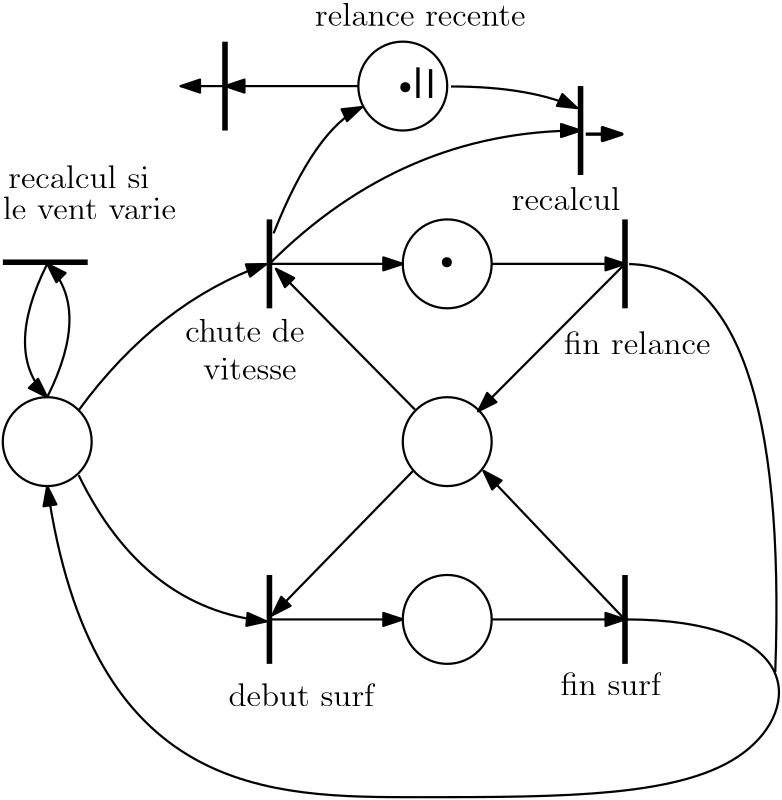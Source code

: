 <?xml version="1.0"?>
<!DOCTYPE ipe SYSTEM "ipe.dtd">
<ipe version="70206" creator="Ipe 7.2.7">
<info created="D:20170608235931" modified="D:20170609000934"/>
<ipestyle name="basic">
<symbol name="arrow/arc(spx)">
<path stroke="sym-stroke" fill="sym-stroke" pen="sym-pen">
0 0 m
-1 0.333 l
-1 -0.333 l
h
</path>
</symbol>
<symbol name="arrow/farc(spx)">
<path stroke="sym-stroke" fill="white" pen="sym-pen">
0 0 m
-1 0.333 l
-1 -0.333 l
h
</path>
</symbol>
<symbol name="arrow/ptarc(spx)">
<path stroke="sym-stroke" fill="sym-stroke" pen="sym-pen">
0 0 m
-1 0.333 l
-0.8 0 l
-1 -0.333 l
h
</path>
</symbol>
<symbol name="arrow/fptarc(spx)">
<path stroke="sym-stroke" fill="white" pen="sym-pen">
0 0 m
-1 0.333 l
-0.8 0 l
-1 -0.333 l
h
</path>
</symbol>
<symbol name="mark/circle(sx)" transformations="translations">
<path fill="sym-stroke">
0.6 0 0 0.6 0 0 e
0.4 0 0 0.4 0 0 e
</path>
</symbol>
<symbol name="mark/disk(sx)" transformations="translations">
<path fill="sym-stroke">
0.6 0 0 0.6 0 0 e
</path>
</symbol>
<symbol name="mark/fdisk(sfx)" transformations="translations">
<group>
<path fill="sym-fill">
0.5 0 0 0.5 0 0 e
</path>
<path fill="sym-stroke" fillrule="eofill">
0.6 0 0 0.6 0 0 e
0.4 0 0 0.4 0 0 e
</path>
</group>
</symbol>
<symbol name="mark/box(sx)" transformations="translations">
<path fill="sym-stroke" fillrule="eofill">
-0.6 -0.6 m
0.6 -0.6 l
0.6 0.6 l
-0.6 0.6 l
h
-0.4 -0.4 m
0.4 -0.4 l
0.4 0.4 l
-0.4 0.4 l
h
</path>
</symbol>
<symbol name="mark/square(sx)" transformations="translations">
<path fill="sym-stroke">
-0.6 -0.6 m
0.6 -0.6 l
0.6 0.6 l
-0.6 0.6 l
h
</path>
</symbol>
<symbol name="mark/fsquare(sfx)" transformations="translations">
<group>
<path fill="sym-fill">
-0.5 -0.5 m
0.5 -0.5 l
0.5 0.5 l
-0.5 0.5 l
h
</path>
<path fill="sym-stroke" fillrule="eofill">
-0.6 -0.6 m
0.6 -0.6 l
0.6 0.6 l
-0.6 0.6 l
h
-0.4 -0.4 m
0.4 -0.4 l
0.4 0.4 l
-0.4 0.4 l
h
</path>
</group>
</symbol>
<symbol name="mark/cross(sx)" transformations="translations">
<group>
<path fill="sym-stroke">
-0.43 -0.57 m
0.57 0.43 l
0.43 0.57 l
-0.57 -0.43 l
h
</path>
<path fill="sym-stroke">
-0.43 0.57 m
0.57 -0.43 l
0.43 -0.57 l
-0.57 0.43 l
h
</path>
</group>
</symbol>
<symbol name="arrow/fnormal(spx)">
<path stroke="sym-stroke" fill="white" pen="sym-pen">
0 0 m
-1 0.333 l
-1 -0.333 l
h
</path>
</symbol>
<symbol name="arrow/pointed(spx)">
<path stroke="sym-stroke" fill="sym-stroke" pen="sym-pen">
0 0 m
-1 0.333 l
-0.8 0 l
-1 -0.333 l
h
</path>
</symbol>
<symbol name="arrow/fpointed(spx)">
<path stroke="sym-stroke" fill="white" pen="sym-pen">
0 0 m
-1 0.333 l
-0.8 0 l
-1 -0.333 l
h
</path>
</symbol>
<symbol name="arrow/linear(spx)">
<path stroke="sym-stroke" pen="sym-pen">
-1 0.333 m
0 0 l
-1 -0.333 l
</path>
</symbol>
<symbol name="arrow/fdouble(spx)">
<path stroke="sym-stroke" fill="white" pen="sym-pen">
0 0 m
-1 0.333 l
-1 -0.333 l
h
-1 0 m
-2 0.333 l
-2 -0.333 l
h
</path>
</symbol>
<symbol name="arrow/double(spx)">
<path stroke="sym-stroke" fill="sym-stroke" pen="sym-pen">
0 0 m
-1 0.333 l
-1 -0.333 l
h
-1 0 m
-2 0.333 l
-2 -0.333 l
h
</path>
</symbol>
<pen name="heavier" value="0.8"/>
<pen name="fat" value="1.2"/>
<pen name="ultrafat" value="2"/>
<symbolsize name="large" value="5"/>
<symbolsize name="small" value="2"/>
<symbolsize name="tiny" value="1.1"/>
<arrowsize name="large" value="10"/>
<arrowsize name="small" value="5"/>
<arrowsize name="tiny" value="3"/>
<color name="red" value="1 0 0"/>
<color name="green" value="0 1 0"/>
<color name="blue" value="0 0 1"/>
<color name="yellow" value="1 1 0"/>
<color name="orange" value="1 0.647 0"/>
<color name="gold" value="1 0.843 0"/>
<color name="purple" value="0.627 0.125 0.941"/>
<color name="gray" value="0.745"/>
<color name="brown" value="0.647 0.165 0.165"/>
<color name="navy" value="0 0 0.502"/>
<color name="pink" value="1 0.753 0.796"/>
<color name="seagreen" value="0.18 0.545 0.341"/>
<color name="turquoise" value="0.251 0.878 0.816"/>
<color name="violet" value="0.933 0.51 0.933"/>
<color name="darkblue" value="0 0 0.545"/>
<color name="darkcyan" value="0 0.545 0.545"/>
<color name="darkgray" value="0.663"/>
<color name="darkgreen" value="0 0.392 0"/>
<color name="darkmagenta" value="0.545 0 0.545"/>
<color name="darkorange" value="1 0.549 0"/>
<color name="darkred" value="0.545 0 0"/>
<color name="lightblue" value="0.678 0.847 0.902"/>
<color name="lightcyan" value="0.878 1 1"/>
<color name="lightgray" value="0.827"/>
<color name="lightgreen" value="0.565 0.933 0.565"/>
<color name="lightyellow" value="1 1 0.878"/>
<dashstyle name="dashed" value="[4] 0"/>
<dashstyle name="dotted" value="[1 3] 0"/>
<dashstyle name="dash dotted" value="[4 2 1 2] 0"/>
<dashstyle name="dash dot dotted" value="[4 2 1 2 1 2] 0"/>
<textsize name="large" value="\large"/>
<textsize name="Large" value="\Large"/>
<textsize name="LARGE" value="\LARGE"/>
<textsize name="huge" value="\huge"/>
<textsize name="Huge" value="\Huge"/>
<textsize name="small" value="\small"/>
<textsize name="footnote" value="\footnotesize"/>
<textsize name="tiny" value="\tiny"/>
<textstyle name="center" begin="\begin{center}" end="\end{center}"/>
<textstyle name="itemize" begin="\begin{itemize}" end="\end{itemize}"/>
<textstyle name="item" begin="\begin{itemize}\item{}" end="\end{itemize}"/>
<gridsize name="4 pts" value="4"/>
<gridsize name="8 pts (~3 mm)" value="8"/>
<gridsize name="16 pts (~6 mm)" value="16"/>
<gridsize name="32 pts (~12 mm)" value="32"/>
<gridsize name="10 pts (~3.5 mm)" value="10"/>
<gridsize name="20 pts (~7 mm)" value="20"/>
<gridsize name="14 pts (~5 mm)" value="14"/>
<gridsize name="28 pts (~10 mm)" value="28"/>
<gridsize name="56 pts (~20 mm)" value="56"/>
<anglesize name="90 deg" value="90"/>
<anglesize name="60 deg" value="60"/>
<anglesize name="45 deg" value="45"/>
<anglesize name="30 deg" value="30"/>
<anglesize name="22.5 deg" value="22.5"/>
<opacity name="10%" value="0.1"/>
<opacity name="30%" value="0.3"/>
<opacity name="50%" value="0.5"/>
<opacity name="75%" value="0.75"/>
<tiling name="falling" angle="-60" step="4" width="1"/>
<tiling name="rising" angle="30" step="4" width="1"/>
</ipestyle>
<page>
<layer name="alpha"/>
<view layers="alpha" active="alpha"/>
<path layer="alpha" stroke="black" pen="heavier">
16 0 0 16 256 704 e
</path>
<path matrix="1 0 0 1 0 -32" stroke="black" pen="heavier">
16 0 0 16 256 608 e
</path>
<path stroke="black" pen="heavier">
16 0 0 16 256 640 e
</path>
<path stroke="black" pen="ultrafat">
192 720 m
192 688 l
</path>
<path stroke="black" pen="ultrafat">
320 720 m
320 688 l
</path>
<path stroke="black" pen="ultrafat">
192 592 m
192 560 l
</path>
<path stroke="black" pen="ultrafat">
320 592 m
320 560 l
</path>
<path stroke="black" pen="heavier" arrow="normal/normal">
192 704 m
240 704 l
</path>
<path stroke="black" pen="heavier" arrow="normal/normal">
272 704 m
320 704 l
</path>
<path stroke="black" pen="heavier" arrow="normal/normal">
320 704 m
267.095 650.917 l
</path>
<path stroke="black" pen="heavier" arrow="normal/normal">
244.357 651.566 m
194.332 702.241 l
</path>
<path stroke="black" pen="heavier" arrow="normal/normal">
192 576 m
240 576 l
</path>
<path stroke="black" pen="heavier" arrow="normal/normal">
272 576 m
320 576 l
</path>
<path stroke="black" pen="heavier" arrow="normal/normal">
243.707 629.477 m
193.032 577.503 l
</path>
<path stroke="black" pen="heavier" arrow="normal/normal">
319.719 576.204 m
269.044 629.477 l
</path>
<path stroke="black" pen="ultrafat">
304 768 m
304 736 l
</path>
<path matrix="1 0 0 1 0 16" stroke="black" pen="heavier">
16 0 0 16 240 752 e
</path>
<path stroke="black" pen="ultrafat">
176 784 m
176 752 l
</path>
<path stroke="black" pen="heavier" arrow="normal/normal">
192 704 m
240 752
304 752 c
</path>
<path stroke="black" pen="heavier" arrow="normal/normal">
257.35 767.858 m
285.936 767.858
302.827 760.062 c
</path>
<path stroke="black" pen="heavier" arrow="normal/normal">
224 768 m
176 768 l
</path>
<path stroke="black" pen="heavier" arrow="normal/normal">
176 768 m
160 768 l
</path>
<path stroke="black" pen="heavier">
16 0 0 16 112 640 e
</path>
<path stroke="black" pen="heavier" arrow="normal/normal">
193.487 714.975 m
208.43 752.656
225.321 760.452 c
</path>
<path stroke="black" pen="heavier" arrow="normal/normal">
320 576 m
384 576
384 512
256 512
128 512
112 624 c
</path>
<path stroke="black" pen="heavier">
321.473 703.93 m
379.294 702.631
374.097 557.104 c
</path>
<path stroke="black" pen="heavier" arrow="normal/normal">
123.322 627.918 m
146.711 579.842
190.888 575.295 c
</path>
<path stroke="black" pen="heavier" arrow="normal/normal">
123.322 651.307 m
151.908 690.287
190.888 703.93 c
</path>
<path stroke="black" pen="fat" arrow="normal/normal">
305.881 750.707 m
318.874 750.707 l
</path>
<path stroke="black" pen="fat">
245.461 774.745 m
245.461 763.7 l
</path>
<path stroke="black" pen="fat">
250.009 774.095 m
250.009 763.7 l
</path>
<use name="mark/disk(sx)" pos="240.913 767.598" size="normal" stroke="black"/>
<use name="mark/disk(sx)" pos="255.856 704.58" size="normal" stroke="black"/>
<path stroke="black" pen="ultrafat">
96.0359 704.58 m
126.571 704.58 l
</path>
<path stroke="black" pen="heavier" arrow="normal/normal">
112 656 m
128 688
112 704 c
</path>
<path stroke="black" pen="heavier" arrow="normal/normal">
112 704 m
96 672
112 656 c
</path>
<text matrix="1 0 0 1 -12.3438 1.29935" transformations="translations" pos="173.997 674.695" stroke="black" type="label" width="42.922" height="8.302" depth="0" valign="baseline" size="large">chute de</text>
<text matrix="1 0 0 1 0.649675 -1.29935" transformations="translations" pos="167.5 663.65" stroke="black" type="label" width="33.622" height="7.935" depth="0" valign="baseline" size="large">vitesse</text>
<text matrix="1 0 0 1 -2.5987 1.29935" transformations="translations" pos="300.683 670.147" stroke="black" type="label" width="52.677" height="8.302" depth="0" valign="baseline" size="large">fin relance</text>
<text matrix="1 0 0 1 -3.89805 1.94902" transformations="translations" pos="283.142 721.471" stroke="black" type="label" width="39.02" height="8.302" depth="0" valign="baseline" size="large">recalcul</text>
<text transformations="translations" pos="177.245 544.76" stroke="black" type="label" width="52.417" height="8.302" depth="0" valign="baseline" size="large">debut surf</text>
<text transformations="translations" pos="296.785 548.658" stroke="black" type="label" width="36.158" height="8.302" depth="0" valign="baseline" size="large">fin surf</text>
<text transformations="translations" pos="208.43 789.687" stroke="black" type="label" width="75.764" height="8.302" depth="0" valign="baseline" size="large">relance recente</text>
<text matrix="1 0 0 1 18.1909 -9.09544" transformations="translations" pos="79.794 740.312" stroke="black" type="label" width="50.791" height="8.302" depth="0" valign="baseline" size="large">recalcul si</text>
<text transformations="translations" pos="96 720" stroke="black" type="label" width="62.432" height="8.302" depth="0" valign="baseline" size="large">le vent varie</text>
</page>
</ipe>
